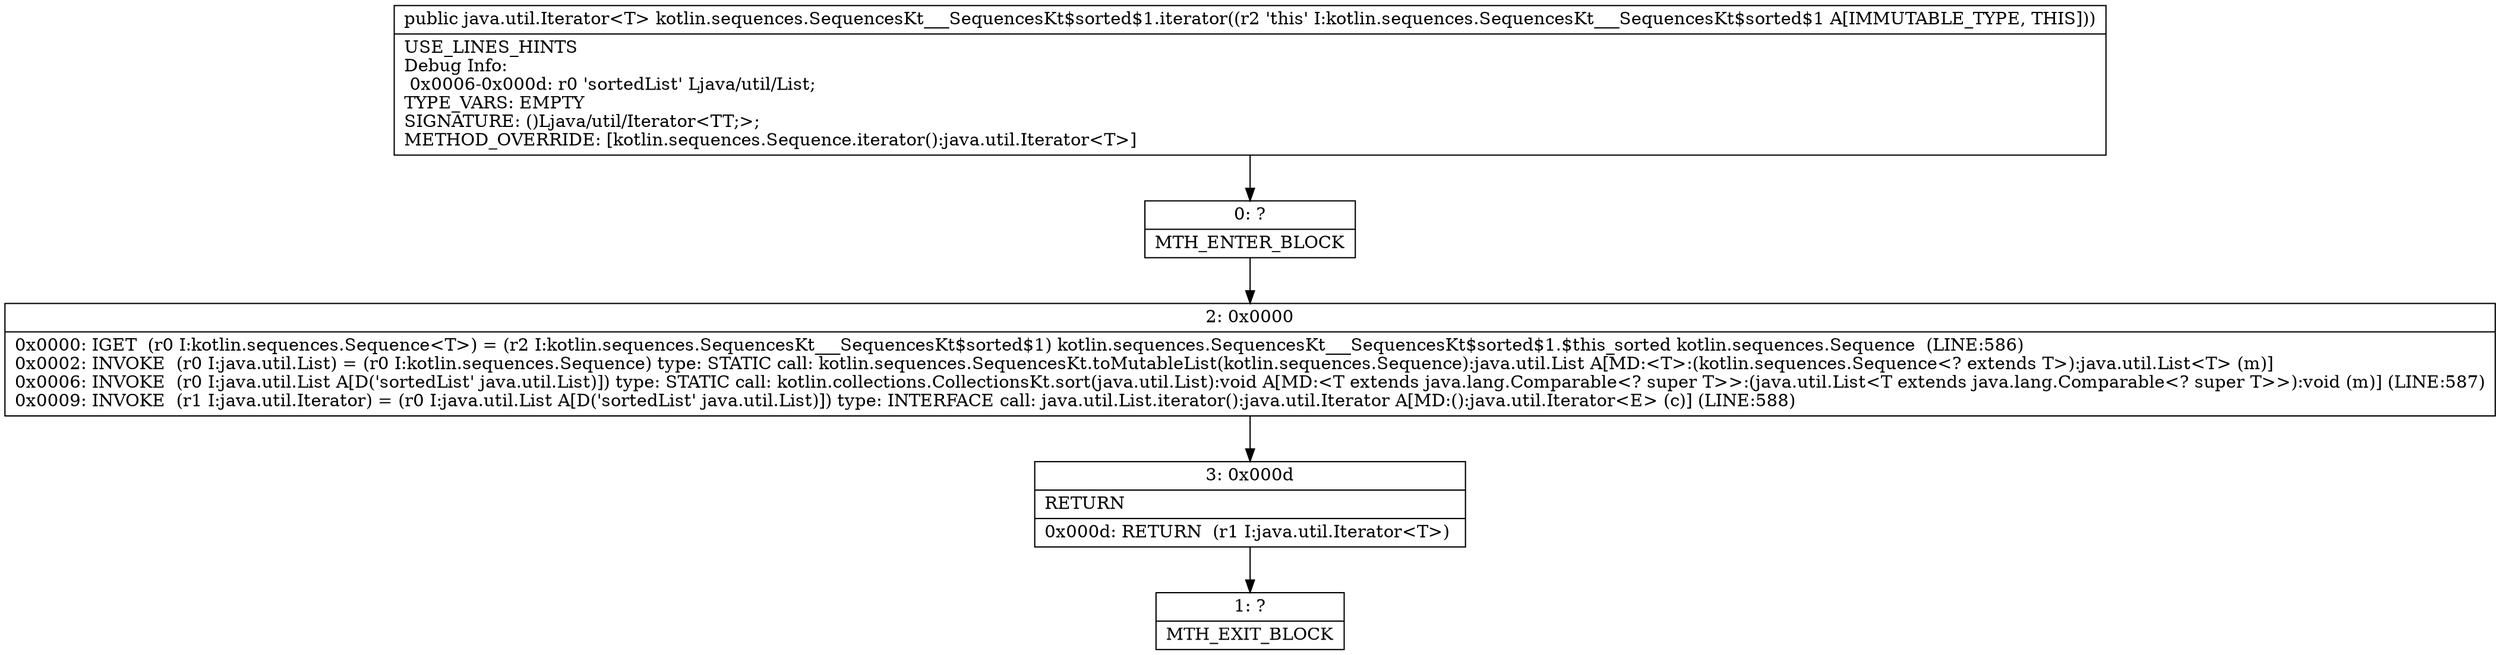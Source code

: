 digraph "CFG forkotlin.sequences.SequencesKt___SequencesKt$sorted$1.iterator()Ljava\/util\/Iterator;" {
Node_0 [shape=record,label="{0\:\ ?|MTH_ENTER_BLOCK\l}"];
Node_2 [shape=record,label="{2\:\ 0x0000|0x0000: IGET  (r0 I:kotlin.sequences.Sequence\<T\>) = (r2 I:kotlin.sequences.SequencesKt___SequencesKt$sorted$1) kotlin.sequences.SequencesKt___SequencesKt$sorted$1.$this_sorted kotlin.sequences.Sequence  (LINE:586)\l0x0002: INVOKE  (r0 I:java.util.List) = (r0 I:kotlin.sequences.Sequence) type: STATIC call: kotlin.sequences.SequencesKt.toMutableList(kotlin.sequences.Sequence):java.util.List A[MD:\<T\>:(kotlin.sequences.Sequence\<? extends T\>):java.util.List\<T\> (m)]\l0x0006: INVOKE  (r0 I:java.util.List A[D('sortedList' java.util.List)]) type: STATIC call: kotlin.collections.CollectionsKt.sort(java.util.List):void A[MD:\<T extends java.lang.Comparable\<? super T\>\>:(java.util.List\<T extends java.lang.Comparable\<? super T\>\>):void (m)] (LINE:587)\l0x0009: INVOKE  (r1 I:java.util.Iterator) = (r0 I:java.util.List A[D('sortedList' java.util.List)]) type: INTERFACE call: java.util.List.iterator():java.util.Iterator A[MD:():java.util.Iterator\<E\> (c)] (LINE:588)\l}"];
Node_3 [shape=record,label="{3\:\ 0x000d|RETURN\l|0x000d: RETURN  (r1 I:java.util.Iterator\<T\>) \l}"];
Node_1 [shape=record,label="{1\:\ ?|MTH_EXIT_BLOCK\l}"];
MethodNode[shape=record,label="{public java.util.Iterator\<T\> kotlin.sequences.SequencesKt___SequencesKt$sorted$1.iterator((r2 'this' I:kotlin.sequences.SequencesKt___SequencesKt$sorted$1 A[IMMUTABLE_TYPE, THIS]))  | USE_LINES_HINTS\lDebug Info:\l  0x0006\-0x000d: r0 'sortedList' Ljava\/util\/List;\lTYPE_VARS: EMPTY\lSIGNATURE: ()Ljava\/util\/Iterator\<TT;\>;\lMETHOD_OVERRIDE: [kotlin.sequences.Sequence.iterator():java.util.Iterator\<T\>]\l}"];
MethodNode -> Node_0;Node_0 -> Node_2;
Node_2 -> Node_3;
Node_3 -> Node_1;
}

